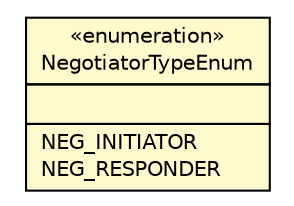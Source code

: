 #!/usr/local/bin/dot
#
# Class diagram 
# Generated by UMLGraph version R5_6 (http://www.umlgraph.org/)
#

digraph G {
	edge [fontname="Helvetica",fontsize=10,labelfontname="Helvetica",labelfontsize=10];
	node [fontname="Helvetica",fontsize=10,shape=plaintext];
	nodesep=0.25;
	ranksep=0.5;
	// org.ietf.nea.pt.socket.enums.NegotiatorTypeEnum
	c835 [label=<<table title="org.ietf.nea.pt.socket.enums.NegotiatorTypeEnum" border="0" cellborder="1" cellspacing="0" cellpadding="2" port="p" bgcolor="lemonChiffon" href="./NegotiatorTypeEnum.html">
		<tr><td><table border="0" cellspacing="0" cellpadding="1">
<tr><td align="center" balign="center"> &#171;enumeration&#187; </td></tr>
<tr><td align="center" balign="center"> NegotiatorTypeEnum </td></tr>
		</table></td></tr>
		<tr><td><table border="0" cellspacing="0" cellpadding="1">
<tr><td align="left" balign="left">  </td></tr>
		</table></td></tr>
		<tr><td><table border="0" cellspacing="0" cellpadding="1">
<tr><td align="left" balign="left"> NEG_INITIATOR </td></tr>
<tr><td align="left" balign="left"> NEG_RESPONDER </td></tr>
		</table></td></tr>
		</table>>, URL="./NegotiatorTypeEnum.html", fontname="Helvetica", fontcolor="black", fontsize=10.0];
}

